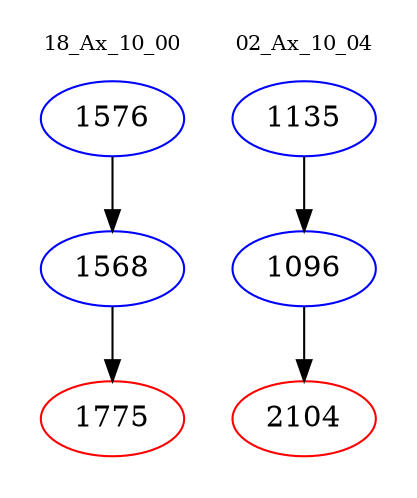 digraph{
subgraph cluster_0 {
color = white
label = "18_Ax_10_00";
fontsize=10;
T0_1576 [label="1576", color="blue"]
T0_1576 -> T0_1568 [color="black"]
T0_1568 [label="1568", color="blue"]
T0_1568 -> T0_1775 [color="black"]
T0_1775 [label="1775", color="red"]
}
subgraph cluster_1 {
color = white
label = "02_Ax_10_04";
fontsize=10;
T1_1135 [label="1135", color="blue"]
T1_1135 -> T1_1096 [color="black"]
T1_1096 [label="1096", color="blue"]
T1_1096 -> T1_2104 [color="black"]
T1_2104 [label="2104", color="red"]
}
}
